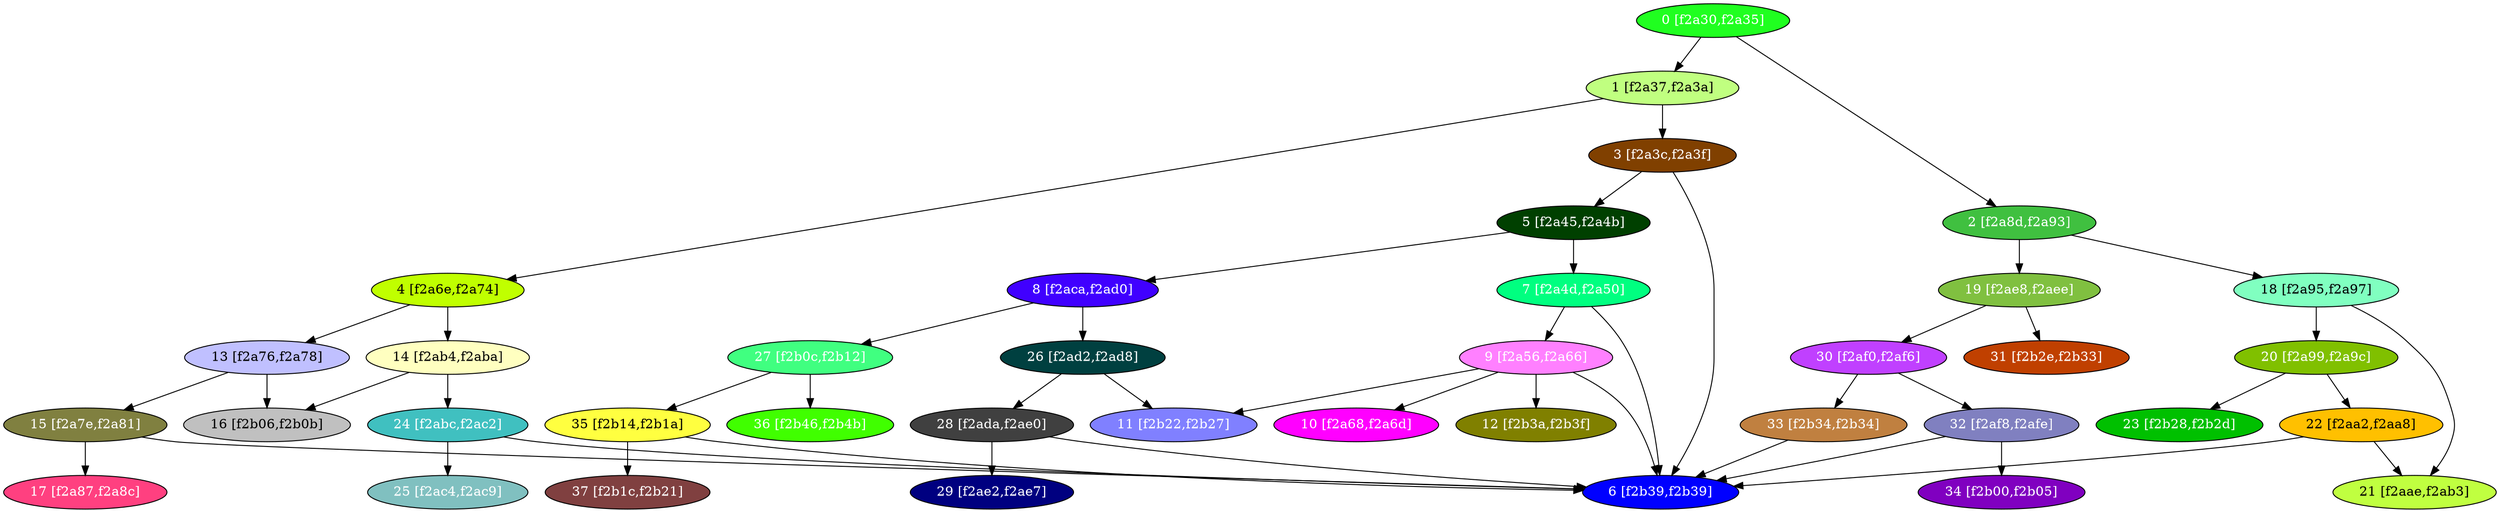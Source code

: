 diGraph libnss3{
	libnss3_0  [style=filled fillcolor="#20FF20" fontcolor="#ffffff" shape=oval label="0 [f2a30,f2a35]"]
	libnss3_1  [style=filled fillcolor="#C0FF80" fontcolor="#000000" shape=oval label="1 [f2a37,f2a3a]"]
	libnss3_2  [style=filled fillcolor="#40C040" fontcolor="#ffffff" shape=oval label="2 [f2a8d,f2a93]"]
	libnss3_3  [style=filled fillcolor="#804000" fontcolor="#ffffff" shape=oval label="3 [f2a3c,f2a3f]"]
	libnss3_4  [style=filled fillcolor="#C0FF00" fontcolor="#000000" shape=oval label="4 [f2a6e,f2a74]"]
	libnss3_5  [style=filled fillcolor="#004000" fontcolor="#ffffff" shape=oval label="5 [f2a45,f2a4b]"]
	libnss3_6  [style=filled fillcolor="#0000FF" fontcolor="#ffffff" shape=oval label="6 [f2b39,f2b39]"]
	libnss3_7  [style=filled fillcolor="#00FF80" fontcolor="#ffffff" shape=oval label="7 [f2a4d,f2a50]"]
	libnss3_8  [style=filled fillcolor="#4000FF" fontcolor="#ffffff" shape=oval label="8 [f2aca,f2ad0]"]
	libnss3_9  [style=filled fillcolor="#FF80FF" fontcolor="#ffffff" shape=oval label="9 [f2a56,f2a66]"]
	libnss3_a  [style=filled fillcolor="#FF00FF" fontcolor="#ffffff" shape=oval label="10 [f2a68,f2a6d]"]
	libnss3_b  [style=filled fillcolor="#8080FF" fontcolor="#ffffff" shape=oval label="11 [f2b22,f2b27]"]
	libnss3_c  [style=filled fillcolor="#808000" fontcolor="#ffffff" shape=oval label="12 [f2b3a,f2b3f]"]
	libnss3_d  [style=filled fillcolor="#C0C0FF" fontcolor="#000000" shape=oval label="13 [f2a76,f2a78]"]
	libnss3_e  [style=filled fillcolor="#FFFFC0" fontcolor="#000000" shape=oval label="14 [f2ab4,f2aba]"]
	libnss3_f  [style=filled fillcolor="#808040" fontcolor="#ffffff" shape=oval label="15 [f2a7e,f2a81]"]
	libnss3_10  [style=filled fillcolor="#C0C0C0" fontcolor="#000000" shape=oval label="16 [f2b06,f2b0b]"]
	libnss3_11  [style=filled fillcolor="#FF4080" fontcolor="#ffffff" shape=oval label="17 [f2a87,f2a8c]"]
	libnss3_12  [style=filled fillcolor="#80FFC0" fontcolor="#000000" shape=oval label="18 [f2a95,f2a97]"]
	libnss3_13  [style=filled fillcolor="#80C040" fontcolor="#ffffff" shape=oval label="19 [f2ae8,f2aee]"]
	libnss3_14  [style=filled fillcolor="#80C000" fontcolor="#ffffff" shape=oval label="20 [f2a99,f2a9c]"]
	libnss3_15  [style=filled fillcolor="#C0FF40" fontcolor="#000000" shape=oval label="21 [f2aae,f2ab3]"]
	libnss3_16  [style=filled fillcolor="#FFC000" fontcolor="#000000" shape=oval label="22 [f2aa2,f2aa8]"]
	libnss3_17  [style=filled fillcolor="#00C000" fontcolor="#ffffff" shape=oval label="23 [f2b28,f2b2d]"]
	libnss3_18  [style=filled fillcolor="#40C0C0" fontcolor="#ffffff" shape=oval label="24 [f2abc,f2ac2]"]
	libnss3_19  [style=filled fillcolor="#80C0C0" fontcolor="#ffffff" shape=oval label="25 [f2ac4,f2ac9]"]
	libnss3_1a  [style=filled fillcolor="#004040" fontcolor="#ffffff" shape=oval label="26 [f2ad2,f2ad8]"]
	libnss3_1b  [style=filled fillcolor="#40FF80" fontcolor="#ffffff" shape=oval label="27 [f2b0c,f2b12]"]
	libnss3_1c  [style=filled fillcolor="#404040" fontcolor="#ffffff" shape=oval label="28 [f2ada,f2ae0]"]
	libnss3_1d  [style=filled fillcolor="#000080" fontcolor="#ffffff" shape=oval label="29 [f2ae2,f2ae7]"]
	libnss3_1e  [style=filled fillcolor="#C040FF" fontcolor="#ffffff" shape=oval label="30 [f2af0,f2af6]"]
	libnss3_1f  [style=filled fillcolor="#C04000" fontcolor="#ffffff" shape=oval label="31 [f2b2e,f2b33]"]
	libnss3_20  [style=filled fillcolor="#8080C0" fontcolor="#ffffff" shape=oval label="32 [f2af8,f2afe]"]
	libnss3_21  [style=filled fillcolor="#C08040" fontcolor="#ffffff" shape=oval label="33 [f2b34,f2b34]"]
	libnss3_22  [style=filled fillcolor="#8000C0" fontcolor="#ffffff" shape=oval label="34 [f2b00,f2b05]"]
	libnss3_23  [style=filled fillcolor="#FFFF40" fontcolor="#000000" shape=oval label="35 [f2b14,f2b1a]"]
	libnss3_24  [style=filled fillcolor="#40FF00" fontcolor="#ffffff" shape=oval label="36 [f2b46,f2b4b]"]
	libnss3_25  [style=filled fillcolor="#804040" fontcolor="#ffffff" shape=oval label="37 [f2b1c,f2b21]"]

	libnss3_0 -> libnss3_1
	libnss3_0 -> libnss3_2
	libnss3_1 -> libnss3_3
	libnss3_1 -> libnss3_4
	libnss3_2 -> libnss3_12
	libnss3_2 -> libnss3_13
	libnss3_3 -> libnss3_5
	libnss3_3 -> libnss3_6
	libnss3_4 -> libnss3_d
	libnss3_4 -> libnss3_e
	libnss3_5 -> libnss3_7
	libnss3_5 -> libnss3_8
	libnss3_7 -> libnss3_6
	libnss3_7 -> libnss3_9
	libnss3_8 -> libnss3_1a
	libnss3_8 -> libnss3_1b
	libnss3_9 -> libnss3_6
	libnss3_9 -> libnss3_a
	libnss3_9 -> libnss3_b
	libnss3_9 -> libnss3_c
	libnss3_d -> libnss3_f
	libnss3_d -> libnss3_10
	libnss3_e -> libnss3_10
	libnss3_e -> libnss3_18
	libnss3_f -> libnss3_6
	libnss3_f -> libnss3_11
	libnss3_12 -> libnss3_14
	libnss3_12 -> libnss3_15
	libnss3_13 -> libnss3_1e
	libnss3_13 -> libnss3_1f
	libnss3_14 -> libnss3_16
	libnss3_14 -> libnss3_17
	libnss3_16 -> libnss3_6
	libnss3_16 -> libnss3_15
	libnss3_18 -> libnss3_6
	libnss3_18 -> libnss3_19
	libnss3_1a -> libnss3_b
	libnss3_1a -> libnss3_1c
	libnss3_1b -> libnss3_23
	libnss3_1b -> libnss3_24
	libnss3_1c -> libnss3_6
	libnss3_1c -> libnss3_1d
	libnss3_1e -> libnss3_20
	libnss3_1e -> libnss3_21
	libnss3_20 -> libnss3_6
	libnss3_20 -> libnss3_22
	libnss3_21 -> libnss3_6
	libnss3_23 -> libnss3_6
	libnss3_23 -> libnss3_25
}